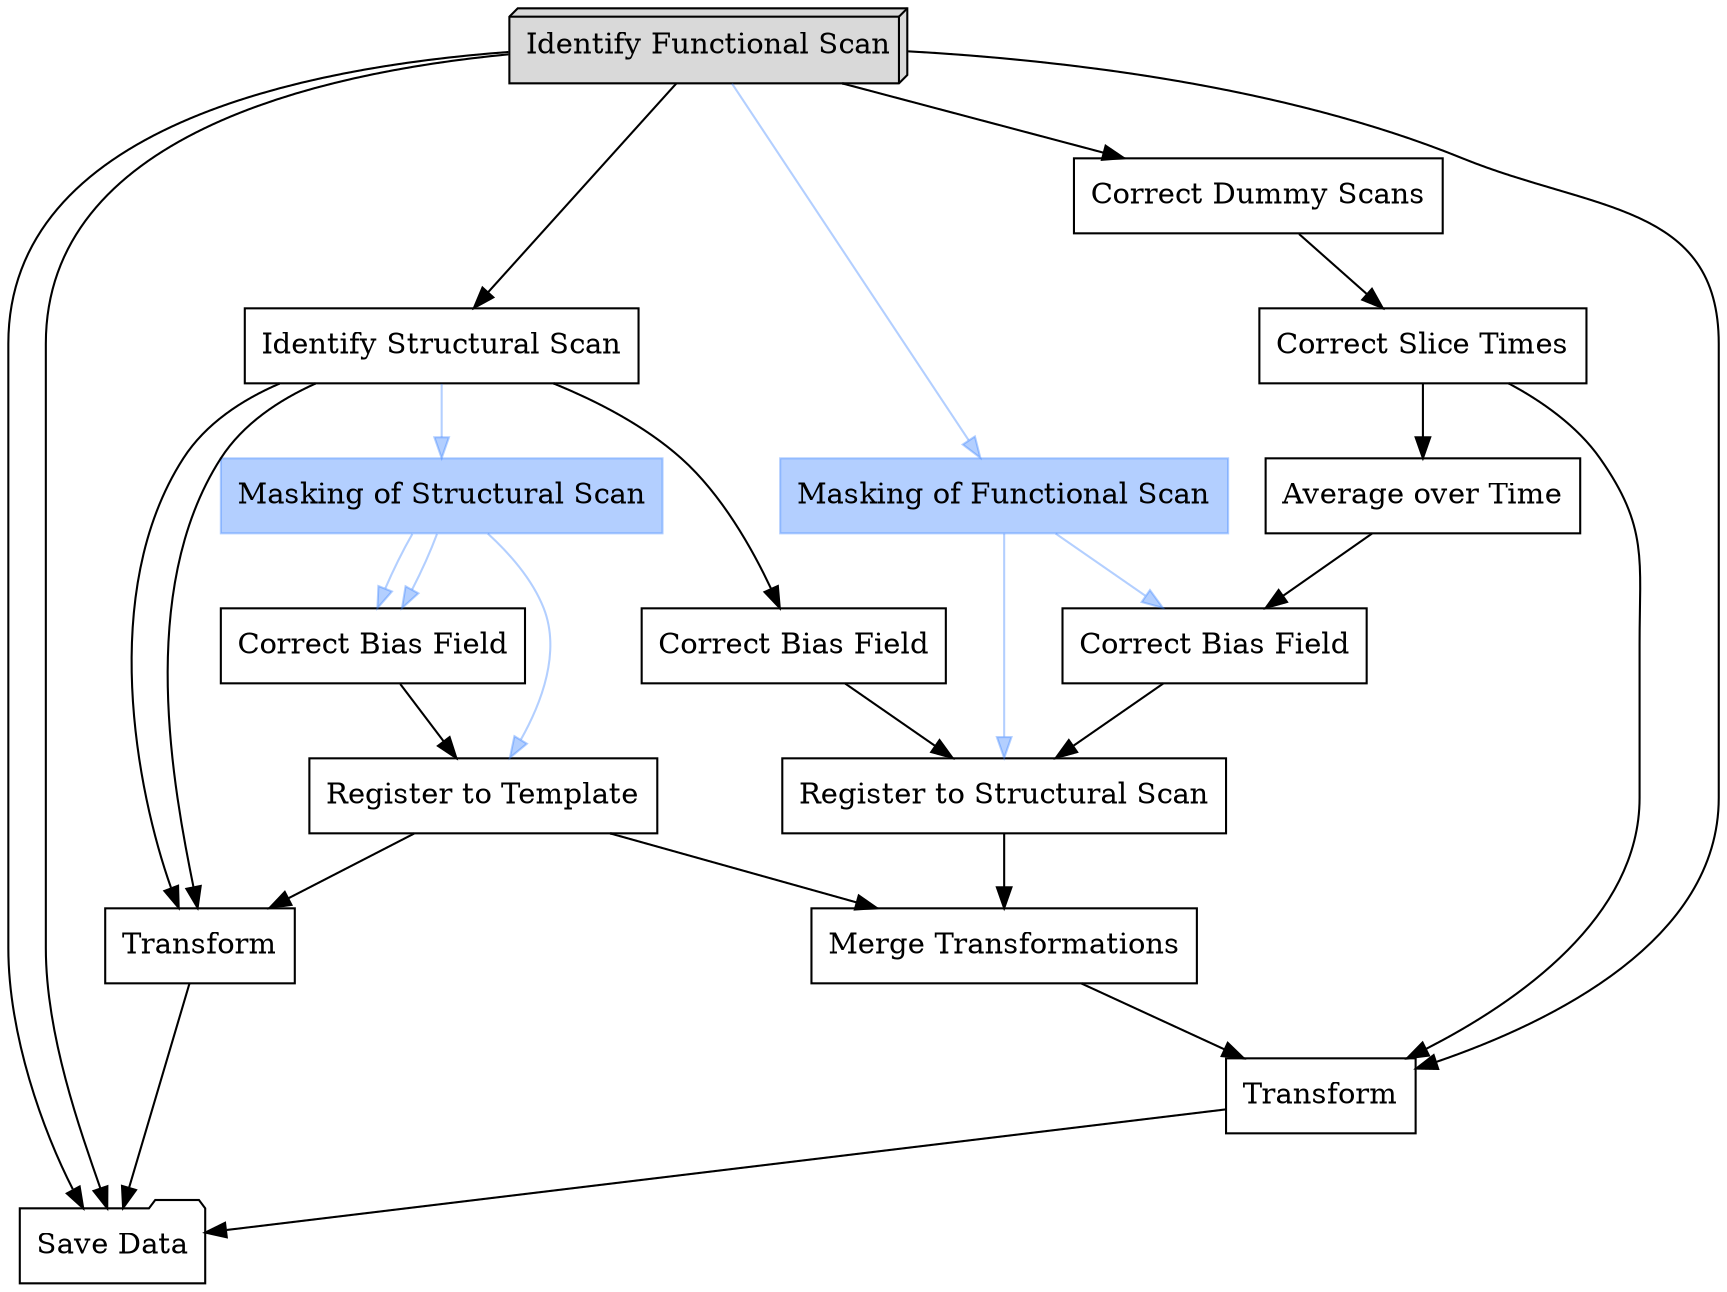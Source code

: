 digraph masked_work{
  label="";
  masked_work_get_f_scan[label="Identify Functional Scan", shape=box3d,style=filled, color=black, colorscheme=greys7 fillcolor=2];
  masked_work_f_mask[label="Masking of Functional Scan", color="#337FFF5f", style=filled, shape=file];
  masked_work_get_s_scan[label="Identify Structural Scan", shape=file];
  masked_work__s_biascorrect[label="Correct Bias Field", shape=file];
  masked_work_s_mask[label="Masking of Structural Scan", color="#337FFF5f", style=filled, shape=file];
  masked_work_s_biascorrect[label="Correct Bias Field", shape=file];
  masked_work_s_register[label="Register to Template", shape=file];
  masked_work_s_warp[label="Transform", shape=file];
  masked_work_dummy_scans[label="Correct Dummy Scans", shape=file];
  masked_work_slicetimer[label="Correct Slice Times", shape=file];
  masked_work_temporal_mean[label="Average over Time", shape=file];
  masked_work_f_biascorrect[label="Correct Bias Field", shape=file];
  masked_work_f_register[label="Register to Structural Scan", shape=file];
  masked_work_merge[label="Merge Transformations", shape=file];
  masked_work_f_warp[label="Transform", shape=file];
  masked_work_datasink[label="Save Data", shape=folder];
  masked_work_get_f_scan -> masked_work_dummy_scans;
  masked_work_get_f_scan -> masked_work_datasink;
  masked_work_get_f_scan -> masked_work_datasink;
  masked_work_get_f_scan -> masked_work_get_s_scan;
  masked_work_get_f_scan -> masked_work_f_mask [color="#337FFF5f"];
  masked_work_get_f_scan -> masked_work_f_warp;
  masked_work_f_mask -> masked_work_f_biascorrect [color="#337FFF5f"];
  masked_work_f_mask -> masked_work_f_register [color="#337FFF5f"];
  masked_work_get_s_scan -> masked_work_s_warp;
  masked_work_get_s_scan -> masked_work_s_warp;
  masked_work_get_s_scan -> masked_work_s_mask [color="#337FFF5f"];
  masked_work_get_s_scan -> masked_work__s_biascorrect;
  masked_work__s_biascorrect -> masked_work_f_register;
  masked_work_s_mask -> masked_work_s_biascorrect [color="#337FFF5f"];
  masked_work_s_mask -> masked_work_s_biascorrect [color="#337FFF5f"];
  masked_work_s_mask -> masked_work_s_register [color="#337FFF5f"];
  masked_work_s_biascorrect -> masked_work_s_register;
  masked_work_s_register -> masked_work_s_warp;
  masked_work_s_register -> masked_work_merge;
  masked_work_s_warp -> masked_work_datasink;


  masked_work_dummy_scans -> masked_work_slicetimer;
  masked_work_slicetimer -> masked_work_temporal_mean;
  masked_work_slicetimer -> masked_work_f_warp;
  masked_work_temporal_mean -> masked_work_f_biascorrect;
  masked_work_f_biascorrect -> masked_work_f_register;
  masked_work_f_register -> masked_work_merge;
  masked_work_merge -> masked_work_f_warp;
  masked_work_f_warp -> masked_work_datasink;

}